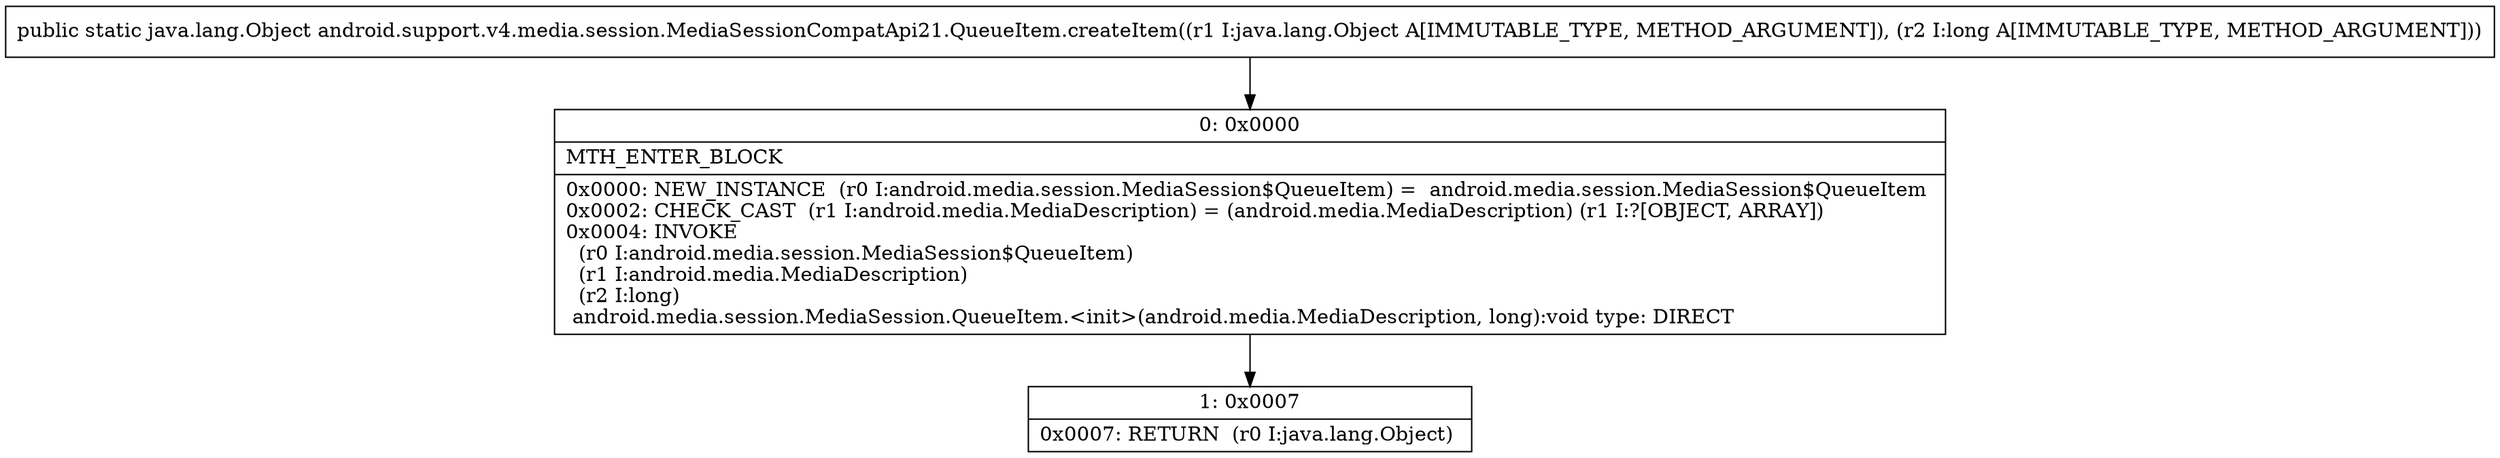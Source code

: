 digraph "CFG forandroid.support.v4.media.session.MediaSessionCompatApi21.QueueItem.createItem(Ljava\/lang\/Object;J)Ljava\/lang\/Object;" {
Node_0 [shape=record,label="{0\:\ 0x0000|MTH_ENTER_BLOCK\l|0x0000: NEW_INSTANCE  (r0 I:android.media.session.MediaSession$QueueItem) =  android.media.session.MediaSession$QueueItem \l0x0002: CHECK_CAST  (r1 I:android.media.MediaDescription) = (android.media.MediaDescription) (r1 I:?[OBJECT, ARRAY]) \l0x0004: INVOKE  \l  (r0 I:android.media.session.MediaSession$QueueItem)\l  (r1 I:android.media.MediaDescription)\l  (r2 I:long)\l android.media.session.MediaSession.QueueItem.\<init\>(android.media.MediaDescription, long):void type: DIRECT \l}"];
Node_1 [shape=record,label="{1\:\ 0x0007|0x0007: RETURN  (r0 I:java.lang.Object) \l}"];
MethodNode[shape=record,label="{public static java.lang.Object android.support.v4.media.session.MediaSessionCompatApi21.QueueItem.createItem((r1 I:java.lang.Object A[IMMUTABLE_TYPE, METHOD_ARGUMENT]), (r2 I:long A[IMMUTABLE_TYPE, METHOD_ARGUMENT])) }"];
MethodNode -> Node_0;
Node_0 -> Node_1;
}

